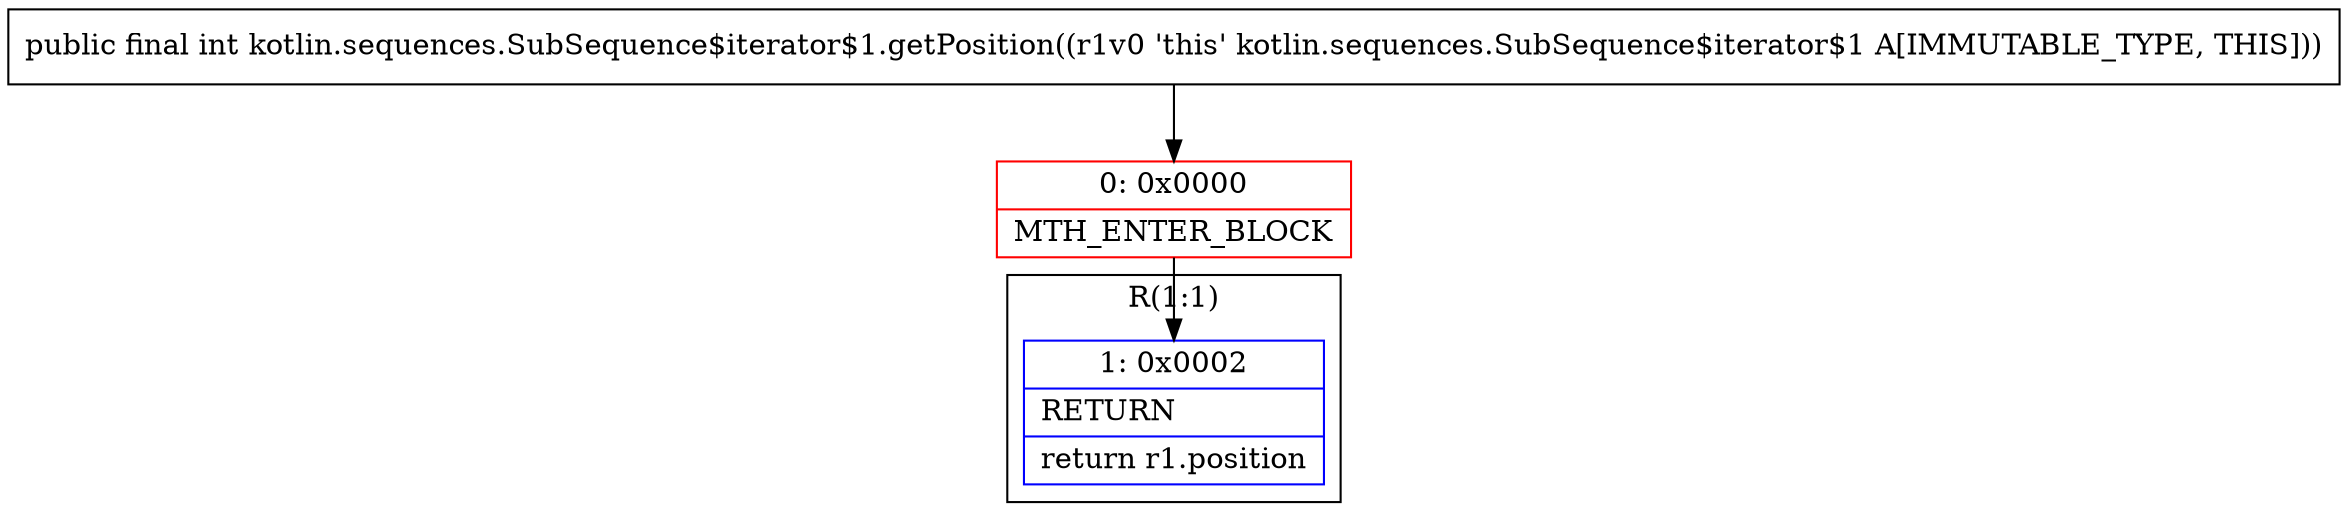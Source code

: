 digraph "CFG forkotlin.sequences.SubSequence$iterator$1.getPosition()I" {
subgraph cluster_Region_1829658980 {
label = "R(1:1)";
node [shape=record,color=blue];
Node_1 [shape=record,label="{1\:\ 0x0002|RETURN\l|return r1.position\l}"];
}
Node_0 [shape=record,color=red,label="{0\:\ 0x0000|MTH_ENTER_BLOCK\l}"];
MethodNode[shape=record,label="{public final int kotlin.sequences.SubSequence$iterator$1.getPosition((r1v0 'this' kotlin.sequences.SubSequence$iterator$1 A[IMMUTABLE_TYPE, THIS])) }"];
MethodNode -> Node_0;
Node_0 -> Node_1;
}

